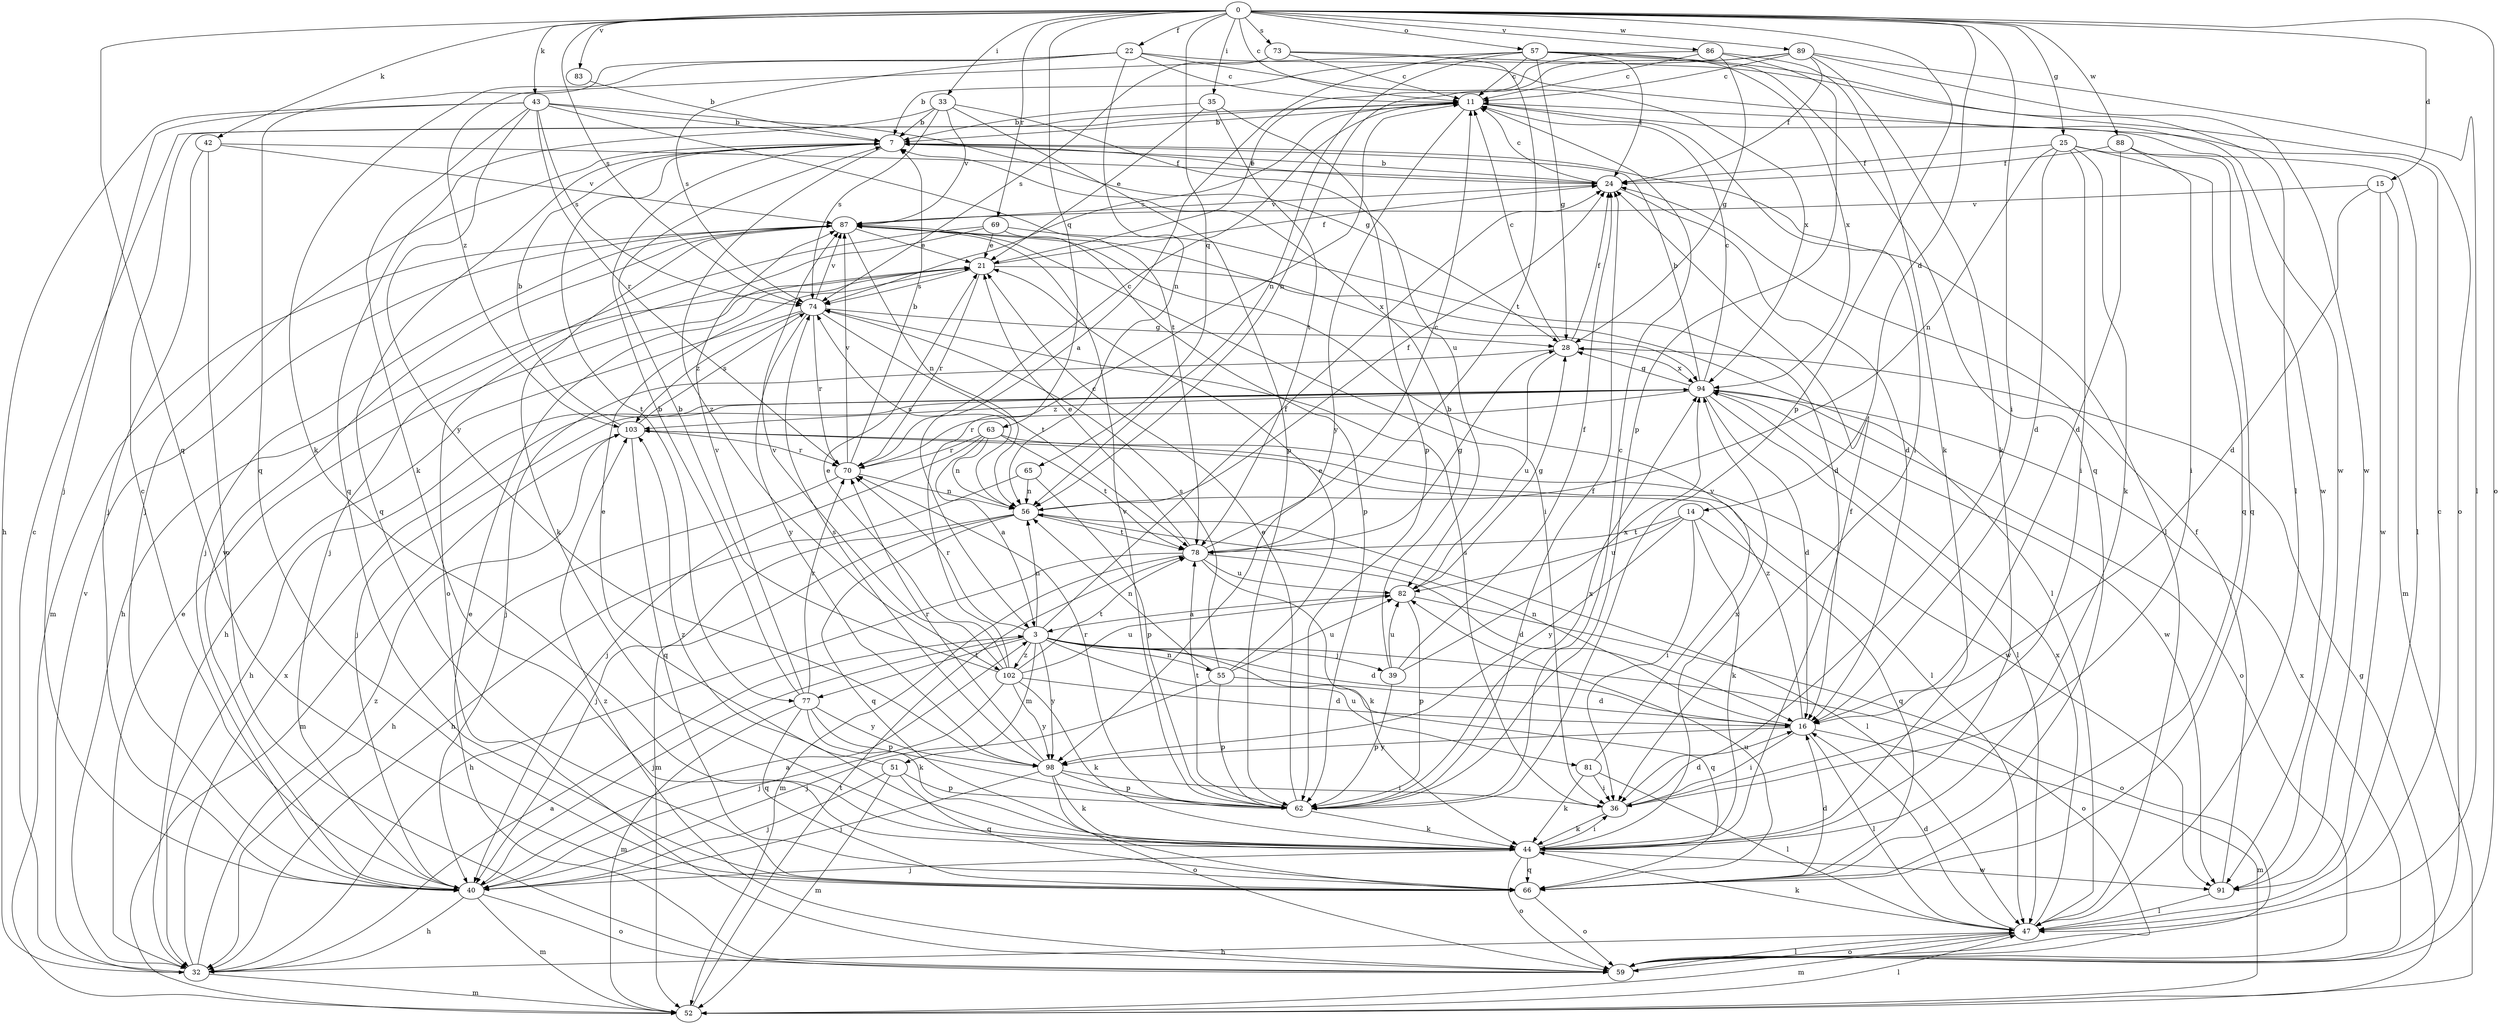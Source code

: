 strict digraph  {
0;
3;
7;
11;
14;
15;
16;
21;
22;
24;
25;
28;
32;
33;
35;
36;
39;
40;
42;
43;
44;
47;
51;
52;
55;
56;
57;
59;
62;
63;
65;
66;
69;
70;
73;
74;
77;
78;
81;
82;
83;
86;
87;
88;
89;
91;
94;
98;
102;
103;
0 -> 11  [label=c];
0 -> 14  [label=d];
0 -> 15  [label=d];
0 -> 22  [label=f];
0 -> 25  [label=g];
0 -> 33  [label=i];
0 -> 35  [label=i];
0 -> 36  [label=i];
0 -> 42  [label=k];
0 -> 43  [label=k];
0 -> 57  [label=o];
0 -> 59  [label=o];
0 -> 62  [label=p];
0 -> 63  [label=q];
0 -> 65  [label=q];
0 -> 66  [label=q];
0 -> 69  [label=r];
0 -> 73  [label=s];
0 -> 74  [label=s];
0 -> 83  [label=v];
0 -> 86  [label=v];
0 -> 88  [label=w];
0 -> 89  [label=w];
3 -> 16  [label=d];
3 -> 24  [label=f];
3 -> 39  [label=j];
3 -> 40  [label=j];
3 -> 51  [label=m];
3 -> 55  [label=n];
3 -> 56  [label=n];
3 -> 59  [label=o];
3 -> 66  [label=q];
3 -> 70  [label=r];
3 -> 77  [label=t];
3 -> 81  [label=u];
3 -> 98  [label=y];
3 -> 102  [label=z];
7 -> 24  [label=f];
7 -> 40  [label=j];
7 -> 47  [label=l];
7 -> 66  [label=q];
7 -> 77  [label=t];
7 -> 102  [label=z];
11 -> 7  [label=b];
11 -> 36  [label=i];
11 -> 74  [label=s];
11 -> 91  [label=w];
11 -> 98  [label=y];
14 -> 36  [label=i];
14 -> 44  [label=k];
14 -> 66  [label=q];
14 -> 78  [label=t];
14 -> 82  [label=u];
14 -> 98  [label=y];
15 -> 16  [label=d];
15 -> 52  [label=m];
15 -> 87  [label=v];
15 -> 91  [label=w];
16 -> 36  [label=i];
16 -> 47  [label=l];
16 -> 52  [label=m];
16 -> 56  [label=n];
16 -> 98  [label=y];
16 -> 103  [label=z];
21 -> 24  [label=f];
21 -> 32  [label=h];
21 -> 47  [label=l];
21 -> 70  [label=r];
21 -> 74  [label=s];
22 -> 11  [label=c];
22 -> 44  [label=k];
22 -> 56  [label=n];
22 -> 66  [label=q];
22 -> 74  [label=s];
22 -> 91  [label=w];
22 -> 94  [label=x];
24 -> 7  [label=b];
24 -> 11  [label=c];
24 -> 16  [label=d];
24 -> 87  [label=v];
25 -> 16  [label=d];
25 -> 24  [label=f];
25 -> 36  [label=i];
25 -> 44  [label=k];
25 -> 47  [label=l];
25 -> 56  [label=n];
25 -> 66  [label=q];
28 -> 11  [label=c];
28 -> 24  [label=f];
28 -> 40  [label=j];
28 -> 82  [label=u];
28 -> 94  [label=x];
32 -> 3  [label=a];
32 -> 11  [label=c];
32 -> 21  [label=e];
32 -> 52  [label=m];
32 -> 87  [label=v];
32 -> 94  [label=x];
32 -> 103  [label=z];
33 -> 7  [label=b];
33 -> 62  [label=p];
33 -> 66  [label=q];
33 -> 74  [label=s];
33 -> 82  [label=u];
33 -> 87  [label=v];
35 -> 7  [label=b];
35 -> 21  [label=e];
35 -> 62  [label=p];
35 -> 78  [label=t];
36 -> 16  [label=d];
36 -> 44  [label=k];
36 -> 74  [label=s];
39 -> 7  [label=b];
39 -> 24  [label=f];
39 -> 62  [label=p];
39 -> 82  [label=u];
39 -> 94  [label=x];
40 -> 3  [label=a];
40 -> 11  [label=c];
40 -> 32  [label=h];
40 -> 52  [label=m];
40 -> 59  [label=o];
40 -> 87  [label=v];
42 -> 24  [label=f];
42 -> 40  [label=j];
42 -> 59  [label=o];
42 -> 87  [label=v];
43 -> 7  [label=b];
43 -> 28  [label=g];
43 -> 32  [label=h];
43 -> 40  [label=j];
43 -> 44  [label=k];
43 -> 70  [label=r];
43 -> 74  [label=s];
43 -> 78  [label=t];
43 -> 98  [label=y];
44 -> 24  [label=f];
44 -> 36  [label=i];
44 -> 40  [label=j];
44 -> 59  [label=o];
44 -> 66  [label=q];
44 -> 91  [label=w];
44 -> 94  [label=x];
44 -> 103  [label=z];
47 -> 11  [label=c];
47 -> 16  [label=d];
47 -> 32  [label=h];
47 -> 44  [label=k];
47 -> 52  [label=m];
47 -> 59  [label=o];
47 -> 94  [label=x];
51 -> 21  [label=e];
51 -> 40  [label=j];
51 -> 52  [label=m];
51 -> 62  [label=p];
51 -> 66  [label=q];
52 -> 28  [label=g];
52 -> 47  [label=l];
52 -> 78  [label=t];
55 -> 16  [label=d];
55 -> 21  [label=e];
55 -> 40  [label=j];
55 -> 56  [label=n];
55 -> 62  [label=p];
55 -> 74  [label=s];
55 -> 82  [label=u];
56 -> 24  [label=f];
56 -> 40  [label=j];
56 -> 47  [label=l];
56 -> 52  [label=m];
56 -> 66  [label=q];
56 -> 74  [label=s];
56 -> 78  [label=t];
57 -> 3  [label=a];
57 -> 11  [label=c];
57 -> 24  [label=f];
57 -> 28  [label=g];
57 -> 47  [label=l];
57 -> 56  [label=n];
57 -> 66  [label=q];
57 -> 94  [label=x];
57 -> 103  [label=z];
59 -> 21  [label=e];
59 -> 47  [label=l];
59 -> 94  [label=x];
59 -> 103  [label=z];
62 -> 11  [label=c];
62 -> 21  [label=e];
62 -> 24  [label=f];
62 -> 44  [label=k];
62 -> 70  [label=r];
62 -> 78  [label=t];
62 -> 87  [label=v];
62 -> 94  [label=x];
63 -> 3  [label=a];
63 -> 40  [label=j];
63 -> 56  [label=n];
63 -> 70  [label=r];
63 -> 78  [label=t];
63 -> 91  [label=w];
65 -> 32  [label=h];
65 -> 56  [label=n];
65 -> 62  [label=p];
66 -> 16  [label=d];
66 -> 59  [label=o];
66 -> 82  [label=u];
69 -> 16  [label=d];
69 -> 21  [label=e];
69 -> 40  [label=j];
69 -> 59  [label=o];
69 -> 62  [label=p];
70 -> 7  [label=b];
70 -> 11  [label=c];
70 -> 32  [label=h];
70 -> 56  [label=n];
70 -> 87  [label=v];
73 -> 11  [label=c];
73 -> 59  [label=o];
73 -> 74  [label=s];
73 -> 78  [label=t];
74 -> 28  [label=g];
74 -> 32  [label=h];
74 -> 70  [label=r];
74 -> 78  [label=t];
74 -> 87  [label=v];
74 -> 98  [label=y];
74 -> 103  [label=z];
77 -> 7  [label=b];
77 -> 44  [label=k];
77 -> 52  [label=m];
77 -> 62  [label=p];
77 -> 66  [label=q];
77 -> 70  [label=r];
77 -> 87  [label=v];
77 -> 98  [label=y];
78 -> 11  [label=c];
78 -> 16  [label=d];
78 -> 21  [label=e];
78 -> 28  [label=g];
78 -> 32  [label=h];
78 -> 44  [label=k];
78 -> 52  [label=m];
78 -> 82  [label=u];
81 -> 36  [label=i];
81 -> 44  [label=k];
81 -> 47  [label=l];
81 -> 87  [label=v];
82 -> 3  [label=a];
82 -> 28  [label=g];
82 -> 59  [label=o];
82 -> 62  [label=p];
83 -> 7  [label=b];
86 -> 11  [label=c];
86 -> 21  [label=e];
86 -> 28  [label=g];
86 -> 44  [label=k];
86 -> 62  [label=p];
87 -> 21  [label=e];
87 -> 36  [label=i];
87 -> 40  [label=j];
87 -> 44  [label=k];
87 -> 52  [label=m];
87 -> 56  [label=n];
87 -> 94  [label=x];
88 -> 16  [label=d];
88 -> 24  [label=f];
88 -> 36  [label=i];
88 -> 66  [label=q];
89 -> 7  [label=b];
89 -> 11  [label=c];
89 -> 24  [label=f];
89 -> 44  [label=k];
89 -> 47  [label=l];
89 -> 56  [label=n];
89 -> 91  [label=w];
91 -> 24  [label=f];
91 -> 47  [label=l];
94 -> 7  [label=b];
94 -> 11  [label=c];
94 -> 16  [label=d];
94 -> 28  [label=g];
94 -> 32  [label=h];
94 -> 40  [label=j];
94 -> 47  [label=l];
94 -> 59  [label=o];
94 -> 70  [label=r];
94 -> 91  [label=w];
94 -> 103  [label=z];
98 -> 36  [label=i];
98 -> 40  [label=j];
98 -> 44  [label=k];
98 -> 59  [label=o];
98 -> 62  [label=p];
98 -> 70  [label=r];
98 -> 74  [label=s];
102 -> 7  [label=b];
102 -> 11  [label=c];
102 -> 16  [label=d];
102 -> 21  [label=e];
102 -> 40  [label=j];
102 -> 44  [label=k];
102 -> 78  [label=t];
102 -> 82  [label=u];
102 -> 87  [label=v];
102 -> 98  [label=y];
103 -> 7  [label=b];
103 -> 47  [label=l];
103 -> 52  [label=m];
103 -> 66  [label=q];
103 -> 70  [label=r];
103 -> 74  [label=s];
}
